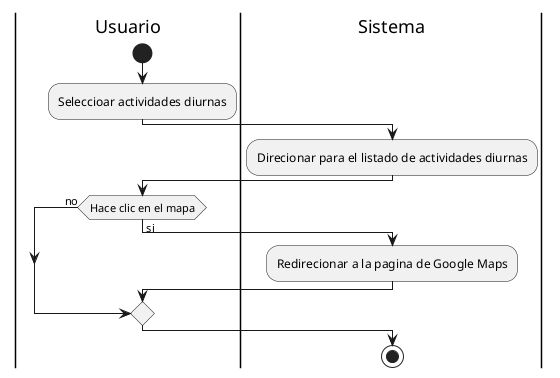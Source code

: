 @startuml actividades-diurnas
|Usuario|
start 
:Seleccioar actividades diurnas;

|Sistema|
:Direcionar para el listado de actividades diurnas;

|Usuario|
if (Hace clic en el mapa)then(si)

|Sistema|
:Redirecionar a la pagina de Google Maps;

else(no)
endif
stop
@enduml